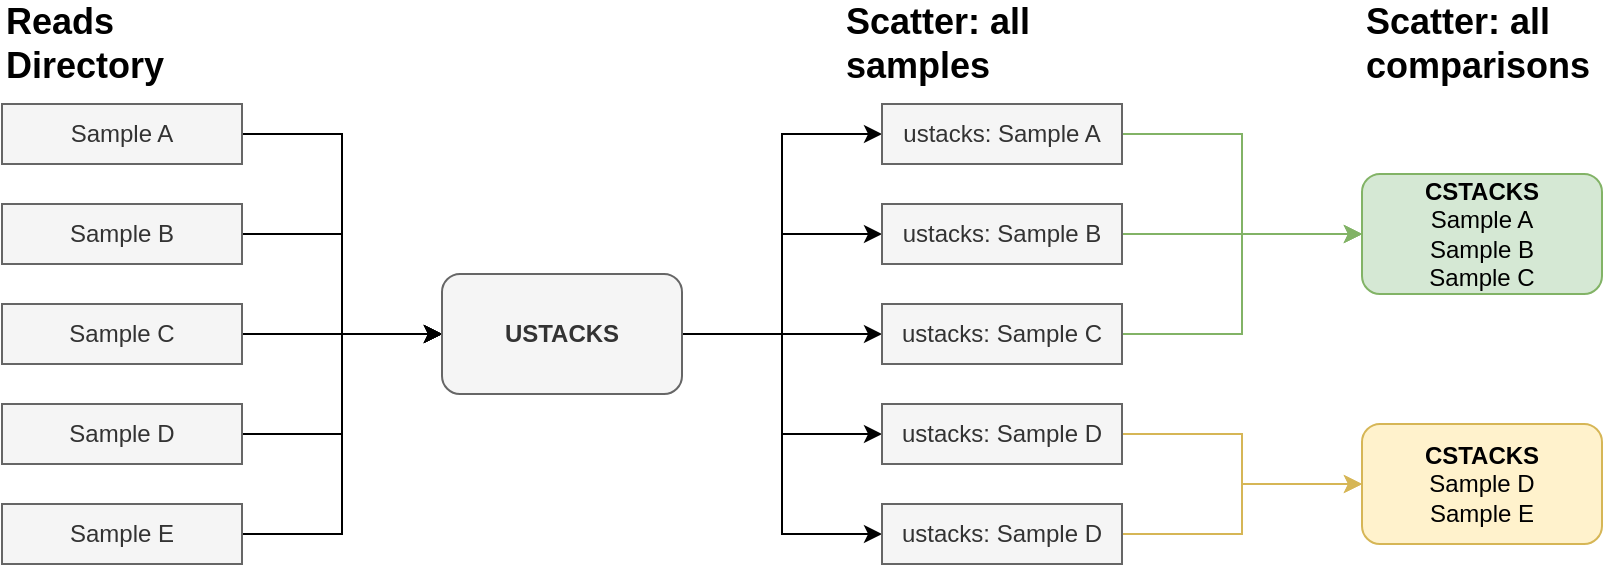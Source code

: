 <mxfile version="13.3.1" type="device"><diagram id="HWzB1_03f0etcohjI-D9" name="Page-1"><mxGraphModel dx="885" dy="3019" grid="1" gridSize="10" guides="1" tooltips="1" connect="1" arrows="1" fold="1" page="1" pageScale="1" pageWidth="3300" pageHeight="2339" math="0" shadow="0"><root><mxCell id="0"/><mxCell id="1" parent="0"/><mxCell id="J80eDmvXWsglX-mmVNjy-9" style="edgeStyle=orthogonalEdgeStyle;rounded=0;orthogonalLoop=1;jettySize=auto;html=1;entryX=0;entryY=0.5;entryDx=0;entryDy=0;" edge="1" parent="1" source="J80eDmvXWsglX-mmVNjy-1" target="J80eDmvXWsglX-mmVNjy-8"><mxGeometry relative="1" as="geometry"/></mxCell><mxCell id="J80eDmvXWsglX-mmVNjy-1" value="Sample A" style="rounded=0;whiteSpace=wrap;html=1;fillColor=#f5f5f5;strokeColor=#666666;fontColor=#333333;" vertex="1" parent="1"><mxGeometry x="40" y="50" width="120" height="30" as="geometry"/></mxCell><mxCell id="J80eDmvXWsglX-mmVNjy-13" style="edgeStyle=orthogonalEdgeStyle;rounded=0;orthogonalLoop=1;jettySize=auto;html=1;entryX=0;entryY=0.5;entryDx=0;entryDy=0;" edge="1" parent="1" source="J80eDmvXWsglX-mmVNjy-2" target="J80eDmvXWsglX-mmVNjy-8"><mxGeometry relative="1" as="geometry"/></mxCell><mxCell id="J80eDmvXWsglX-mmVNjy-2" value="Sample E" style="rounded=0;whiteSpace=wrap;html=1;fillColor=#f5f5f5;strokeColor=#666666;fontColor=#333333;" vertex="1" parent="1"><mxGeometry x="40" y="250" width="120" height="30" as="geometry"/></mxCell><mxCell id="J80eDmvXWsglX-mmVNjy-10" style="edgeStyle=orthogonalEdgeStyle;rounded=0;orthogonalLoop=1;jettySize=auto;html=1;exitX=1;exitY=0.5;exitDx=0;exitDy=0;entryX=0;entryY=0.5;entryDx=0;entryDy=0;" edge="1" parent="1" source="J80eDmvXWsglX-mmVNjy-3" target="J80eDmvXWsglX-mmVNjy-8"><mxGeometry relative="1" as="geometry"/></mxCell><mxCell id="J80eDmvXWsglX-mmVNjy-3" value="Sample B" style="rounded=0;whiteSpace=wrap;html=1;fillColor=#f5f5f5;strokeColor=#666666;fontColor=#333333;" vertex="1" parent="1"><mxGeometry x="40" y="100" width="120" height="30" as="geometry"/></mxCell><mxCell id="J80eDmvXWsglX-mmVNjy-11" style="edgeStyle=orthogonalEdgeStyle;rounded=0;orthogonalLoop=1;jettySize=auto;html=1;entryX=0;entryY=0.5;entryDx=0;entryDy=0;" edge="1" parent="1" source="J80eDmvXWsglX-mmVNjy-4" target="J80eDmvXWsglX-mmVNjy-8"><mxGeometry relative="1" as="geometry"/></mxCell><mxCell id="J80eDmvXWsglX-mmVNjy-4" value="Sample C" style="rounded=0;whiteSpace=wrap;html=1;fillColor=#f5f5f5;strokeColor=#666666;fontColor=#333333;" vertex="1" parent="1"><mxGeometry x="40" y="150" width="120" height="30" as="geometry"/></mxCell><mxCell id="J80eDmvXWsglX-mmVNjy-12" style="edgeStyle=orthogonalEdgeStyle;rounded=0;orthogonalLoop=1;jettySize=auto;html=1;entryX=0;entryY=0.5;entryDx=0;entryDy=0;" edge="1" parent="1" source="J80eDmvXWsglX-mmVNjy-5" target="J80eDmvXWsglX-mmVNjy-8"><mxGeometry relative="1" as="geometry"/></mxCell><mxCell id="J80eDmvXWsglX-mmVNjy-5" value="Sample D" style="rounded=0;whiteSpace=wrap;html=1;fillColor=#f5f5f5;strokeColor=#666666;fontColor=#333333;" vertex="1" parent="1"><mxGeometry x="40" y="200" width="120" height="30" as="geometry"/></mxCell><mxCell id="J80eDmvXWsglX-mmVNjy-6" value="&lt;b&gt;&lt;font style=&quot;font-size: 18px&quot;&gt;Reads Directory&lt;/font&gt;&lt;/b&gt;" style="text;html=1;strokeColor=none;fillColor=none;align=left;verticalAlign=middle;whiteSpace=wrap;rounded=0;" vertex="1" parent="1"><mxGeometry x="40" y="10" width="120" height="20" as="geometry"/></mxCell><mxCell id="J80eDmvXWsglX-mmVNjy-24" style="edgeStyle=orthogonalEdgeStyle;rounded=0;orthogonalLoop=1;jettySize=auto;html=1;entryX=0;entryY=0.5;entryDx=0;entryDy=0;" edge="1" parent="1" source="J80eDmvXWsglX-mmVNjy-8" target="J80eDmvXWsglX-mmVNjy-23"><mxGeometry relative="1" as="geometry"/></mxCell><mxCell id="J80eDmvXWsglX-mmVNjy-25" style="edgeStyle=orthogonalEdgeStyle;rounded=0;orthogonalLoop=1;jettySize=auto;html=1;entryX=0;entryY=0.5;entryDx=0;entryDy=0;" edge="1" parent="1" source="J80eDmvXWsglX-mmVNjy-8" target="J80eDmvXWsglX-mmVNjy-22"><mxGeometry relative="1" as="geometry"/></mxCell><mxCell id="J80eDmvXWsglX-mmVNjy-26" style="edgeStyle=orthogonalEdgeStyle;rounded=0;orthogonalLoop=1;jettySize=auto;html=1;entryX=0;entryY=0.5;entryDx=0;entryDy=0;" edge="1" parent="1" source="J80eDmvXWsglX-mmVNjy-8" target="J80eDmvXWsglX-mmVNjy-21"><mxGeometry relative="1" as="geometry"/></mxCell><mxCell id="J80eDmvXWsglX-mmVNjy-27" style="edgeStyle=orthogonalEdgeStyle;rounded=0;orthogonalLoop=1;jettySize=auto;html=1;entryX=0;entryY=0.5;entryDx=0;entryDy=0;" edge="1" parent="1" source="J80eDmvXWsglX-mmVNjy-8" target="J80eDmvXWsglX-mmVNjy-20"><mxGeometry relative="1" as="geometry"/></mxCell><mxCell id="J80eDmvXWsglX-mmVNjy-28" style="edgeStyle=orthogonalEdgeStyle;rounded=0;orthogonalLoop=1;jettySize=auto;html=1;entryX=0;entryY=0.5;entryDx=0;entryDy=0;" edge="1" parent="1" source="J80eDmvXWsglX-mmVNjy-8" target="J80eDmvXWsglX-mmVNjy-19"><mxGeometry relative="1" as="geometry"/></mxCell><mxCell id="J80eDmvXWsglX-mmVNjy-8" value="USTACKS" style="rounded=1;whiteSpace=wrap;html=1;fontStyle=1;fillColor=#f5f5f5;strokeColor=#666666;fontColor=#333333;" vertex="1" parent="1"><mxGeometry x="260" y="135" width="120" height="60" as="geometry"/></mxCell><mxCell id="J80eDmvXWsglX-mmVNjy-41" style="edgeStyle=orthogonalEdgeStyle;rounded=0;orthogonalLoop=1;jettySize=auto;html=1;entryX=0;entryY=0.5;entryDx=0;entryDy=0;fillColor=#fff2cc;strokeColor=#d6b656;" edge="1" parent="1" source="J80eDmvXWsglX-mmVNjy-19" target="J80eDmvXWsglX-mmVNjy-36"><mxGeometry relative="1" as="geometry"/></mxCell><mxCell id="J80eDmvXWsglX-mmVNjy-19" value="ustacks:&amp;nbsp;Sample D" style="text;html=1;strokeColor=#666666;fillColor=#f5f5f5;align=center;verticalAlign=middle;whiteSpace=wrap;rounded=0;fontColor=#333333;" vertex="1" parent="1"><mxGeometry x="480" y="250" width="120" height="30" as="geometry"/></mxCell><mxCell id="J80eDmvXWsglX-mmVNjy-40" style="edgeStyle=orthogonalEdgeStyle;rounded=0;orthogonalLoop=1;jettySize=auto;html=1;entryX=0;entryY=0.5;entryDx=0;entryDy=0;fillColor=#fff2cc;strokeColor=#d6b656;" edge="1" parent="1" source="J80eDmvXWsglX-mmVNjy-20" target="J80eDmvXWsglX-mmVNjy-36"><mxGeometry relative="1" as="geometry"/></mxCell><mxCell id="J80eDmvXWsglX-mmVNjy-20" value="ustacks:&amp;nbsp;Sample D" style="text;html=1;strokeColor=#666666;fillColor=#f5f5f5;align=center;verticalAlign=middle;whiteSpace=wrap;rounded=0;fontColor=#333333;" vertex="1" parent="1"><mxGeometry x="480" y="200" width="120" height="30" as="geometry"/></mxCell><mxCell id="J80eDmvXWsglX-mmVNjy-42" style="edgeStyle=orthogonalEdgeStyle;rounded=0;orthogonalLoop=1;jettySize=auto;html=1;entryX=0;entryY=0.5;entryDx=0;entryDy=0;fillColor=#d5e8d4;strokeColor=#82b366;" edge="1" parent="1" source="J80eDmvXWsglX-mmVNjy-21" target="J80eDmvXWsglX-mmVNjy-30"><mxGeometry relative="1" as="geometry"/></mxCell><mxCell id="J80eDmvXWsglX-mmVNjy-21" value="ustacks:&amp;nbsp;Sample C" style="text;html=1;strokeColor=#666666;fillColor=#f5f5f5;align=center;verticalAlign=middle;whiteSpace=wrap;rounded=0;fontColor=#333333;" vertex="1" parent="1"><mxGeometry x="480" y="150" width="120" height="30" as="geometry"/></mxCell><mxCell id="J80eDmvXWsglX-mmVNjy-38" style="edgeStyle=orthogonalEdgeStyle;rounded=0;orthogonalLoop=1;jettySize=auto;html=1;entryX=0;entryY=0.5;entryDx=0;entryDy=0;fillColor=#d5e8d4;strokeColor=#82b366;" edge="1" parent="1" source="J80eDmvXWsglX-mmVNjy-22" target="J80eDmvXWsglX-mmVNjy-30"><mxGeometry relative="1" as="geometry"/></mxCell><mxCell id="J80eDmvXWsglX-mmVNjy-22" value="ustacks:&amp;nbsp;Sample B" style="text;html=1;strokeColor=#666666;fillColor=#f5f5f5;align=center;verticalAlign=middle;whiteSpace=wrap;rounded=0;fontColor=#333333;" vertex="1" parent="1"><mxGeometry x="480" y="100" width="120" height="30" as="geometry"/></mxCell><mxCell id="J80eDmvXWsglX-mmVNjy-37" style="edgeStyle=orthogonalEdgeStyle;rounded=0;orthogonalLoop=1;jettySize=auto;html=1;entryX=0;entryY=0.5;entryDx=0;entryDy=0;fillColor=#d5e8d4;strokeColor=#82b366;" edge="1" parent="1" source="J80eDmvXWsglX-mmVNjy-23" target="J80eDmvXWsglX-mmVNjy-30"><mxGeometry relative="1" as="geometry"/></mxCell><mxCell id="J80eDmvXWsglX-mmVNjy-23" value="ustacks: Sample A" style="text;html=1;strokeColor=#666666;fillColor=#f5f5f5;align=center;verticalAlign=middle;whiteSpace=wrap;rounded=0;fontColor=#333333;" vertex="1" parent="1"><mxGeometry x="480" y="50" width="120" height="30" as="geometry"/></mxCell><mxCell id="J80eDmvXWsglX-mmVNjy-29" value="&lt;span style=&quot;font-size: 18px&quot;&gt;&lt;b&gt;Scatter: all samples&lt;/b&gt;&lt;/span&gt;" style="text;html=1;strokeColor=none;fillColor=none;align=left;verticalAlign=middle;whiteSpace=wrap;rounded=0;" vertex="1" parent="1"><mxGeometry x="460" y="10" width="120" height="20" as="geometry"/></mxCell><mxCell id="J80eDmvXWsglX-mmVNjy-30" value="CSTACKS&lt;br&gt;&lt;span style=&quot;font-weight: 400&quot;&gt;Sample A&lt;/span&gt;&lt;br style=&quot;font-weight: 400&quot;&gt;&lt;span style=&quot;font-weight: 400&quot;&gt;Sample B&lt;/span&gt;&lt;br style=&quot;font-weight: 400&quot;&gt;&lt;span style=&quot;font-weight: 400&quot;&gt;Sample C&lt;/span&gt;" style="rounded=1;whiteSpace=wrap;html=1;fontStyle=1;fillColor=#d5e8d4;strokeColor=#82b366;" vertex="1" parent="1"><mxGeometry x="720" y="85" width="120" height="60" as="geometry"/></mxCell><mxCell id="J80eDmvXWsglX-mmVNjy-36" value="CSTACKS&lt;br&gt;&lt;span style=&quot;font-weight: 400&quot;&gt;Sample D&lt;/span&gt;&lt;br style=&quot;font-weight: 400&quot;&gt;&lt;span style=&quot;font-weight: 400&quot;&gt;Sample E&lt;/span&gt;" style="rounded=1;whiteSpace=wrap;html=1;fontStyle=1;fillColor=#fff2cc;strokeColor=#d6b656;" vertex="1" parent="1"><mxGeometry x="720" y="210" width="120" height="60" as="geometry"/></mxCell><mxCell id="J80eDmvXWsglX-mmVNjy-43" value="&lt;span style=&quot;font-size: 18px&quot;&gt;&lt;b&gt;Scatter: all comparisons&lt;/b&gt;&lt;/span&gt;" style="text;html=1;strokeColor=none;fillColor=none;align=left;verticalAlign=middle;whiteSpace=wrap;rounded=0;" vertex="1" parent="1"><mxGeometry x="720" y="10" width="120" height="20" as="geometry"/></mxCell></root></mxGraphModel></diagram></mxfile>